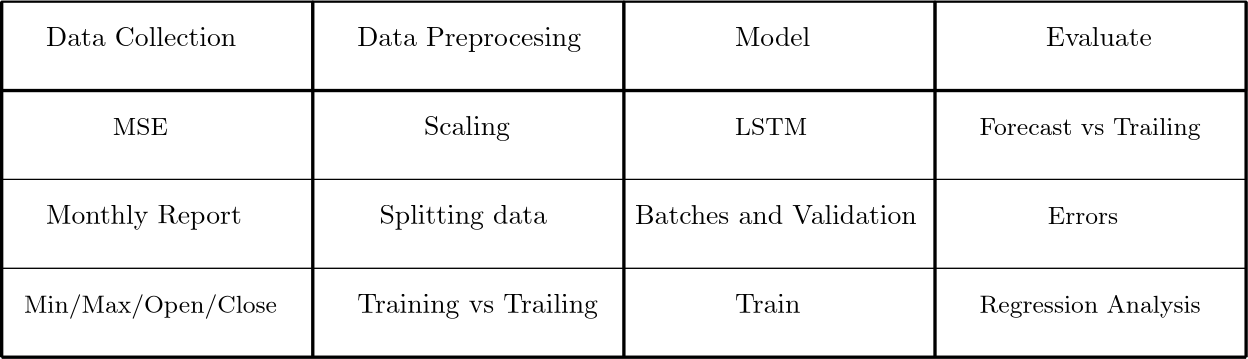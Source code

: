 <?xml version="1.0"?>
<!DOCTYPE ipe SYSTEM "ipe.dtd">
<ipe version="70212" creator="Ipe 7.2.13">
<info created="D:20220811103115" modified="D:20220811110133"/>
<ipestyle name="basic">
<symbol name="arrow/arc(spx)">
<path stroke="sym-stroke" fill="sym-stroke" pen="sym-pen">
0 0 m
-1 0.333 l
-1 -0.333 l
h
</path>
</symbol>
<symbol name="arrow/farc(spx)">
<path stroke="sym-stroke" fill="white" pen="sym-pen">
0 0 m
-1 0.333 l
-1 -0.333 l
h
</path>
</symbol>
<symbol name="arrow/ptarc(spx)">
<path stroke="sym-stroke" fill="sym-stroke" pen="sym-pen">
0 0 m
-1 0.333 l
-0.8 0 l
-1 -0.333 l
h
</path>
</symbol>
<symbol name="arrow/fptarc(spx)">
<path stroke="sym-stroke" fill="white" pen="sym-pen">
0 0 m
-1 0.333 l
-0.8 0 l
-1 -0.333 l
h
</path>
</symbol>
<symbol name="mark/circle(sx)" transformations="translations">
<path fill="sym-stroke">
0.6 0 0 0.6 0 0 e
0.4 0 0 0.4 0 0 e
</path>
</symbol>
<symbol name="mark/disk(sx)" transformations="translations">
<path fill="sym-stroke">
0.6 0 0 0.6 0 0 e
</path>
</symbol>
<symbol name="mark/fdisk(sfx)" transformations="translations">
<group>
<path fill="sym-fill">
0.5 0 0 0.5 0 0 e
</path>
<path fill="sym-stroke" fillrule="eofill">
0.6 0 0 0.6 0 0 e
0.4 0 0 0.4 0 0 e
</path>
</group>
</symbol>
<symbol name="mark/box(sx)" transformations="translations">
<path fill="sym-stroke" fillrule="eofill">
-0.6 -0.6 m
0.6 -0.6 l
0.6 0.6 l
-0.6 0.6 l
h
-0.4 -0.4 m
0.4 -0.4 l
0.4 0.4 l
-0.4 0.4 l
h
</path>
</symbol>
<symbol name="mark/square(sx)" transformations="translations">
<path fill="sym-stroke">
-0.6 -0.6 m
0.6 -0.6 l
0.6 0.6 l
-0.6 0.6 l
h
</path>
</symbol>
<symbol name="mark/fsquare(sfx)" transformations="translations">
<group>
<path fill="sym-fill">
-0.5 -0.5 m
0.5 -0.5 l
0.5 0.5 l
-0.5 0.5 l
h
</path>
<path fill="sym-stroke" fillrule="eofill">
-0.6 -0.6 m
0.6 -0.6 l
0.6 0.6 l
-0.6 0.6 l
h
-0.4 -0.4 m
0.4 -0.4 l
0.4 0.4 l
-0.4 0.4 l
h
</path>
</group>
</symbol>
<symbol name="mark/cross(sx)" transformations="translations">
<group>
<path fill="sym-stroke">
-0.43 -0.57 m
0.57 0.43 l
0.43 0.57 l
-0.57 -0.43 l
h
</path>
<path fill="sym-stroke">
-0.43 0.57 m
0.57 -0.43 l
0.43 -0.57 l
-0.57 0.43 l
h
</path>
</group>
</symbol>
<symbol name="arrow/fnormal(spx)">
<path stroke="sym-stroke" fill="white" pen="sym-pen">
0 0 m
-1 0.333 l
-1 -0.333 l
h
</path>
</symbol>
<symbol name="arrow/pointed(spx)">
<path stroke="sym-stroke" fill="sym-stroke" pen="sym-pen">
0 0 m
-1 0.333 l
-0.8 0 l
-1 -0.333 l
h
</path>
</symbol>
<symbol name="arrow/fpointed(spx)">
<path stroke="sym-stroke" fill="white" pen="sym-pen">
0 0 m
-1 0.333 l
-0.8 0 l
-1 -0.333 l
h
</path>
</symbol>
<symbol name="arrow/linear(spx)">
<path stroke="sym-stroke" pen="sym-pen">
-1 0.333 m
0 0 l
-1 -0.333 l
</path>
</symbol>
<symbol name="arrow/fdouble(spx)">
<path stroke="sym-stroke" fill="white" pen="sym-pen">
0 0 m
-1 0.333 l
-1 -0.333 l
h
-1 0 m
-2 0.333 l
-2 -0.333 l
h
</path>
</symbol>
<symbol name="arrow/double(spx)">
<path stroke="sym-stroke" fill="sym-stroke" pen="sym-pen">
0 0 m
-1 0.333 l
-1 -0.333 l
h
-1 0 m
-2 0.333 l
-2 -0.333 l
h
</path>
</symbol>
<pen name="heavier" value="0.8"/>
<pen name="fat" value="1.2"/>
<pen name="ultrafat" value="2"/>
<symbolsize name="large" value="5"/>
<symbolsize name="small" value="2"/>
<symbolsize name="tiny" value="1.1"/>
<arrowsize name="large" value="10"/>
<arrowsize name="small" value="5"/>
<arrowsize name="tiny" value="3"/>
<color name="red" value="1 0 0"/>
<color name="green" value="0 1 0"/>
<color name="blue" value="0 0 1"/>
<color name="yellow" value="1 1 0"/>
<color name="orange" value="1 0.647 0"/>
<color name="gold" value="1 0.843 0"/>
<color name="purple" value="0.627 0.125 0.941"/>
<color name="gray" value="0.745"/>
<color name="brown" value="0.647 0.165 0.165"/>
<color name="navy" value="0 0 0.502"/>
<color name="pink" value="1 0.753 0.796"/>
<color name="seagreen" value="0.18 0.545 0.341"/>
<color name="turquoise" value="0.251 0.878 0.816"/>
<color name="violet" value="0.933 0.51 0.933"/>
<color name="darkblue" value="0 0 0.545"/>
<color name="darkcyan" value="0 0.545 0.545"/>
<color name="darkgray" value="0.663"/>
<color name="darkgreen" value="0 0.392 0"/>
<color name="darkmagenta" value="0.545 0 0.545"/>
<color name="darkorange" value="1 0.549 0"/>
<color name="darkred" value="0.545 0 0"/>
<color name="lightblue" value="0.678 0.847 0.902"/>
<color name="lightcyan" value="0.878 1 1"/>
<color name="lightgray" value="0.827"/>
<color name="lightgreen" value="0.565 0.933 0.565"/>
<color name="lightyellow" value="1 1 0.878"/>
<dashstyle name="dashed" value="[4] 0"/>
<dashstyle name="dotted" value="[1 3] 0"/>
<dashstyle name="dash dotted" value="[4 2 1 2] 0"/>
<dashstyle name="dash dot dotted" value="[4 2 1 2 1 2] 0"/>
<textsize name="large" value="\large"/>
<textsize name="Large" value="\Large"/>
<textsize name="LARGE" value="\LARGE"/>
<textsize name="huge" value="\huge"/>
<textsize name="Huge" value="\Huge"/>
<textsize name="small" value="\small"/>
<textsize name="footnote" value="\footnotesize"/>
<textsize name="tiny" value="\tiny"/>
<textstyle name="center" begin="\begin{center}" end="\end{center}"/>
<textstyle name="itemize" begin="\begin{itemize}" end="\end{itemize}"/>
<textstyle name="item" begin="\begin{itemize}\item{}" end="\end{itemize}"/>
<gridsize name="4 pts" value="4"/>
<gridsize name="8 pts (~3 mm)" value="8"/>
<gridsize name="16 pts (~6 mm)" value="16"/>
<gridsize name="32 pts (~12 mm)" value="32"/>
<gridsize name="10 pts (~3.5 mm)" value="10"/>
<gridsize name="20 pts (~7 mm)" value="20"/>
<gridsize name="14 pts (~5 mm)" value="14"/>
<gridsize name="28 pts (~10 mm)" value="28"/>
<gridsize name="56 pts (~20 mm)" value="56"/>
<anglesize name="90 deg" value="90"/>
<anglesize name="60 deg" value="60"/>
<anglesize name="45 deg" value="45"/>
<anglesize name="30 deg" value="30"/>
<anglesize name="22.5 deg" value="22.5"/>
<opacity name="10%" value="0.1"/>
<opacity name="30%" value="0.3"/>
<opacity name="50%" value="0.5"/>
<opacity name="75%" value="0.75"/>
<tiling name="falling" angle="-60" step="4" width="1"/>
<tiling name="rising" angle="30" step="4" width="1"/>
</ipestyle>
<page>
<layer name="alpha"/>
<view layers="alpha" active="alpha"/>
<text layer="alpha" matrix="1 0 0 1 -72 16" transformations="translations" pos="96 800" stroke="black" type="label" width="68.493" height="6.918" depth="0" valign="baseline">Data Collection</text>
<path matrix="1.4 0 0 1 -126.4 16" stroke="black" pen="heavier">
96 816 m
96 784 l
176 784 l
176 816 l
h
</path>
<path matrix="1 0 0 1 -56 16" stroke="black">
240 768 m
240 768 l
240 768 l
240 768 l
h
</path>
<text matrix="1 0 0 1 -56 16" transformations="translations" pos="192 800" stroke="black" type="label" width="80.642" height="6.815" depth="1.93" valign="baseline">Data Preprocesing</text>
<path matrix="0.875 0 0 1 22 32" stroke="black">
112 736 m
112 768 l
240 768 l
240 736 l
h
</path>
<text matrix="1 0 0 1 -32 16" transformations="translations" pos="192 768" stroke="black" type="label" width="30.995" height="6.926" depth="1.93" valign="baseline">Scaling</text>
<path matrix="0.875 0 0 1 -34 16" stroke="black">
176 752 m
176 720 l
304 720 l
304 752 l
h
</path>
<text matrix="1 0 0 1 -64 16" transformations="translations" pos="208 736" stroke="black" type="label" width="60.329" height="6.926" depth="1.93" valign="baseline">Splitting data</text>
<path matrix="1 0 0 1 8 0" stroke="black">
176 736 m
176 736 l
176 736 l
176 736 l
h
</path>
<path matrix="1.16667 0 0 1 45.3333 -16" stroke="black">
-32 816 m
-32 784 l
64 784 l
64 816 l
h
</path>
<text matrix="1 0 0 1 16 0" transformations="translations" pos="32 784" stroke="black" type="label" width="19.837" height="6.127" depth="0" valign="baseline" size="small">MSE</text>
<text transformations="translations" pos="272 816" stroke="black" type="label" width="27.121" height="6.918" depth="0" valign="baseline">Model</text>
<text transformations="translations" pos="272 784" stroke="black" type="label" width="25.98" height="6.127" depth="0" valign="baseline" size="small">LSTM</text>
<text matrix="1 0 0 1 -32 0" transformations="translations" pos="416 816" stroke="black" type="label" width="38.052" height="6.918" depth="0" valign="baseline">Evaluate</text>
<path matrix="1.16667 0 0 1 45.3333 -48" stroke="black">
-32 784 m
-32 752 l
64 752 l
64 784 l
h
</path>
<text matrix="1 0 0 1 -16 -32" transformations="translations" pos="32 752" stroke="black" type="label" width="91.185" height="6.726" depth="2.24" valign="baseline" size="small">Min/Max/Open/Close</text>
<text matrix="1 0 0 1 -56 0" transformations="translations" pos="416 784" stroke="black" type="label" width="79.629" height="6.23" depth="1.74" valign="baseline" size="small">Forecast vs Trailing</text>
<path matrix="1.16667 0 0 1 45.3333 -16" stroke="black">
-32 784 m
-32 752 l
64 752 l
64 784 l
h
</path>
<text matrix="1 0 0 1 -31.3948 8" transformations="translations" pos="416 744" stroke="black" type="label" width="25.327" height="6.127" depth="0" valign="baseline" size="small">Errors</text>
<text matrix="1 0 0 1 -48 0" transformations="translations" pos="408 720" stroke="black" type="label" width="79.713" height="6.23" depth="1.74" valign="baseline" size="small">Regression Analysis</text>
<path matrix="1.4 0 0 1 -14.4 16" stroke="black" pen="heavier">
96 816 m
96 784 l
176 784 l
176 816 l
h
</path>
<path matrix="1.4 0 0 1 97.6 16" stroke="black" pen="heavier">
96 816 m
96 784 l
176 784 l
176 816 l
h
</path>
<path matrix="1.4 0 0 1 209.6 16" stroke="black" pen="heavier">
96 816 m
96 784 l
176 784 l
176 816 l
h
</path>
<path matrix="1.75 0 0 0.666738 -188 191.945" stroke="black">
240 768 m
240 816 l
176 816 l
176 768 l
h
</path>
<path matrix="1.4 0 0 1 97.6 -16" stroke="black">
96 816 m
96 784 l
176 784 l
176 816 l
h
</path>
<path matrix="1.4 0 0 1 97.6 -48" stroke="black">
96 816 m
96 784 l
176 784 l
176 816 l
h
</path>
<path matrix="1.4 0 0 1 97.6 -80" stroke="black">
96 816 m
96 784 l
176 784 l
176 816 l
h
</path>
<path matrix="1.4 0 0 1 209.6 -16" stroke="black">
96 816 m
96 784 l
176 784 l
176 816 l
h
</path>
<path matrix="1.4 0 0 1 209.6 -48" stroke="black">
96 816 m
96 784 l
176 784 l
176 816 l
h
</path>
<path matrix="1.4 0 0 1 209.6 -80" stroke="black">
96 816 m
96 784 l
176 784 l
176 816 l
h
</path>
<text transformations="translations" pos="24 752" stroke="black" type="label" width="70.458" height="6.926" depth="1.93" valign="baseline">Monthly Report</text>
<text matrix="1 0 0 1 -4 0" transformations="translations" pos="240 752" stroke="black" type="label" width="101.481" height="6.918" depth="0" valign="baseline">Batches and Validation</text>
<text matrix="1 0 0 1 24 0" transformations="translations" pos="248 720" stroke="black" type="label" width="23.551" height="6.808" depth="0" valign="baseline">Train</text>
<text matrix="1 0 0 1 8 0" transformations="translations" pos="128 720" stroke="black" type="label" width="86.73" height="6.926" depth="1.93" valign="baseline">Training vs Trailing</text>
<path matrix="1 0 0 1 0 -4" stroke="black" pen="fat">
8 804 m
456 804 l
</path>
<path stroke="black" pen="fat">
120 832 m
120 704 l
</path>
<path stroke="black" pen="fat">
232 832 m
232 704 l
</path>
<path stroke="black" pen="fat">
344 832 m
344 704 l
</path>
<path stroke="black" pen="fat">
7.99986 704 m
456 704 l
</path>
<path stroke="black" pen="fat">
456 704 m
456 832 l
</path>
<path stroke="black" pen="fat">
8 832 m
7.99986 704 l
</path>
</page>
</ipe>
